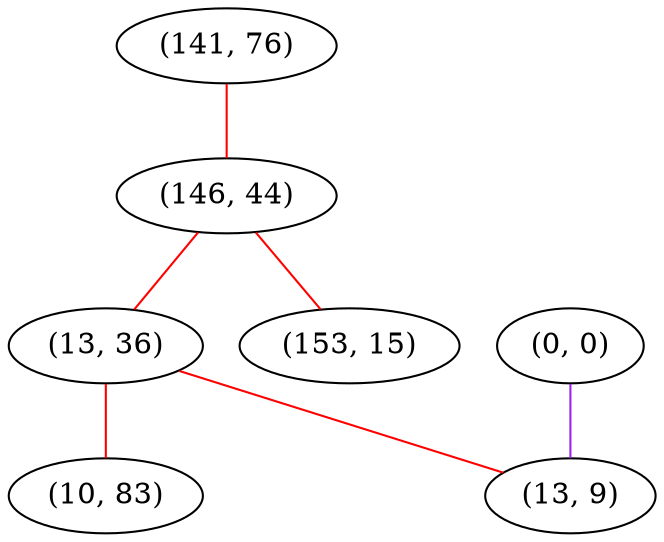 graph "" {
"(141, 76)";
"(0, 0)";
"(146, 44)";
"(13, 36)";
"(10, 83)";
"(153, 15)";
"(13, 9)";
"(141, 76)" -- "(146, 44)"  [color=red, key=0, weight=1];
"(0, 0)" -- "(13, 9)"  [color=purple, key=0, weight=4];
"(146, 44)" -- "(13, 36)"  [color=red, key=0, weight=1];
"(146, 44)" -- "(153, 15)"  [color=red, key=0, weight=1];
"(13, 36)" -- "(13, 9)"  [color=red, key=0, weight=1];
"(13, 36)" -- "(10, 83)"  [color=red, key=0, weight=1];
}
